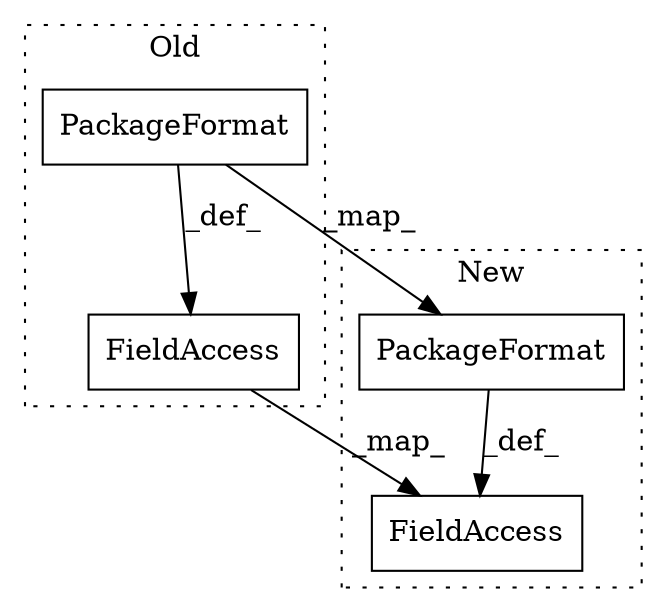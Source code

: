 digraph G {
subgraph cluster0 {
1 [label="PackageFormat" a="32" s="1920,1940" l="14,1" shape="box"];
3 [label="FieldAccess" a="22" s="1888" l="11" shape="box"];
label = "Old";
style="dotted";
}
subgraph cluster1 {
2 [label="PackageFormat" a="32" s="1486,1506" l="14,1" shape="box"];
4 [label="FieldAccess" a="22" s="1474" l="11" shape="box"];
label = "New";
style="dotted";
}
1 -> 2 [label="_map_"];
1 -> 3 [label="_def_"];
2 -> 4 [label="_def_"];
3 -> 4 [label="_map_"];
}